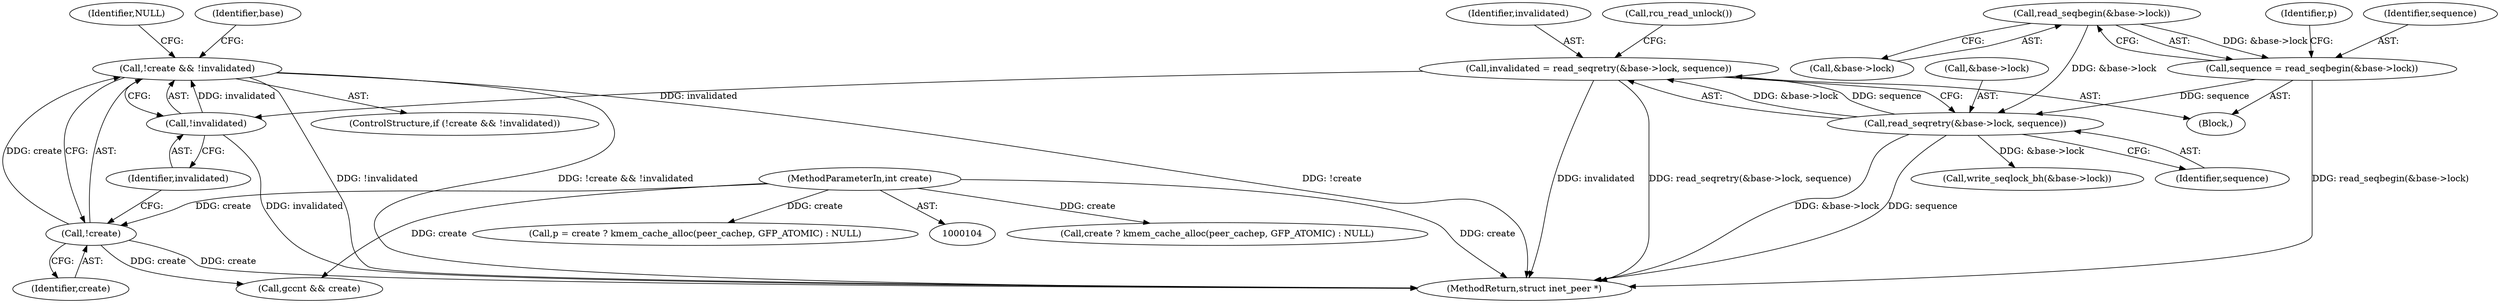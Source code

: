 digraph "0_linux_87c48fa3b4630905f98268dde838ee43626a060c@API" {
"1000151" [label="(Call,!create && !invalidated)"];
"1000152" [label="(Call,!create)"];
"1000106" [label="(MethodParameterIn,int create)"];
"1000154" [label="(Call,!invalidated)"];
"1000137" [label="(Call,invalidated = read_seqretry(&base->lock, sequence))"];
"1000139" [label="(Call,read_seqretry(&base->lock, sequence))"];
"1000127" [label="(Call,read_seqbegin(&base->lock))"];
"1000125" [label="(Call,sequence = read_seqbegin(&base->lock))"];
"1000157" [label="(Identifier,NULL)"];
"1000198" [label="(Call,gccnt && create)"];
"1000138" [label="(Identifier,invalidated)"];
"1000150" [label="(ControlStructure,if (!create && !invalidated))"];
"1000128" [label="(Call,&base->lock)"];
"1000158" [label="(Call,write_seqlock_bh(&base->lock))"];
"1000161" [label="(Identifier,base)"];
"1000127" [label="(Call,read_seqbegin(&base->lock))"];
"1000155" [label="(Identifier,invalidated)"];
"1000204" [label="(Call,create ? kmem_cache_alloc(peer_cachep, GFP_ATOMIC) : NULL)"];
"1000107" [label="(Block,)"];
"1000125" [label="(Call,sequence = read_seqbegin(&base->lock))"];
"1000140" [label="(Call,&base->lock)"];
"1000154" [label="(Call,!invalidated)"];
"1000312" [label="(MethodReturn,struct inet_peer *)"];
"1000133" [label="(Identifier,p)"];
"1000153" [label="(Identifier,create)"];
"1000151" [label="(Call,!create && !invalidated)"];
"1000145" [label="(Call,rcu_read_unlock())"];
"1000126" [label="(Identifier,sequence)"];
"1000152" [label="(Call,!create)"];
"1000139" [label="(Call,read_seqretry(&base->lock, sequence))"];
"1000106" [label="(MethodParameterIn,int create)"];
"1000144" [label="(Identifier,sequence)"];
"1000137" [label="(Call,invalidated = read_seqretry(&base->lock, sequence))"];
"1000202" [label="(Call,p = create ? kmem_cache_alloc(peer_cachep, GFP_ATOMIC) : NULL)"];
"1000151" -> "1000150"  [label="AST: "];
"1000151" -> "1000152"  [label="CFG: "];
"1000151" -> "1000154"  [label="CFG: "];
"1000152" -> "1000151"  [label="AST: "];
"1000154" -> "1000151"  [label="AST: "];
"1000157" -> "1000151"  [label="CFG: "];
"1000161" -> "1000151"  [label="CFG: "];
"1000151" -> "1000312"  [label="DDG: !invalidated"];
"1000151" -> "1000312"  [label="DDG: !create && !invalidated"];
"1000151" -> "1000312"  [label="DDG: !create"];
"1000152" -> "1000151"  [label="DDG: create"];
"1000154" -> "1000151"  [label="DDG: invalidated"];
"1000152" -> "1000153"  [label="CFG: "];
"1000153" -> "1000152"  [label="AST: "];
"1000155" -> "1000152"  [label="CFG: "];
"1000152" -> "1000312"  [label="DDG: create"];
"1000106" -> "1000152"  [label="DDG: create"];
"1000152" -> "1000198"  [label="DDG: create"];
"1000106" -> "1000104"  [label="AST: "];
"1000106" -> "1000312"  [label="DDG: create"];
"1000106" -> "1000198"  [label="DDG: create"];
"1000106" -> "1000202"  [label="DDG: create"];
"1000106" -> "1000204"  [label="DDG: create"];
"1000154" -> "1000155"  [label="CFG: "];
"1000155" -> "1000154"  [label="AST: "];
"1000154" -> "1000312"  [label="DDG: invalidated"];
"1000137" -> "1000154"  [label="DDG: invalidated"];
"1000137" -> "1000107"  [label="AST: "];
"1000137" -> "1000139"  [label="CFG: "];
"1000138" -> "1000137"  [label="AST: "];
"1000139" -> "1000137"  [label="AST: "];
"1000145" -> "1000137"  [label="CFG: "];
"1000137" -> "1000312"  [label="DDG: invalidated"];
"1000137" -> "1000312"  [label="DDG: read_seqretry(&base->lock, sequence)"];
"1000139" -> "1000137"  [label="DDG: &base->lock"];
"1000139" -> "1000137"  [label="DDG: sequence"];
"1000139" -> "1000144"  [label="CFG: "];
"1000140" -> "1000139"  [label="AST: "];
"1000144" -> "1000139"  [label="AST: "];
"1000139" -> "1000312"  [label="DDG: &base->lock"];
"1000139" -> "1000312"  [label="DDG: sequence"];
"1000127" -> "1000139"  [label="DDG: &base->lock"];
"1000125" -> "1000139"  [label="DDG: sequence"];
"1000139" -> "1000158"  [label="DDG: &base->lock"];
"1000127" -> "1000125"  [label="AST: "];
"1000127" -> "1000128"  [label="CFG: "];
"1000128" -> "1000127"  [label="AST: "];
"1000125" -> "1000127"  [label="CFG: "];
"1000127" -> "1000125"  [label="DDG: &base->lock"];
"1000125" -> "1000107"  [label="AST: "];
"1000126" -> "1000125"  [label="AST: "];
"1000133" -> "1000125"  [label="CFG: "];
"1000125" -> "1000312"  [label="DDG: read_seqbegin(&base->lock)"];
}
